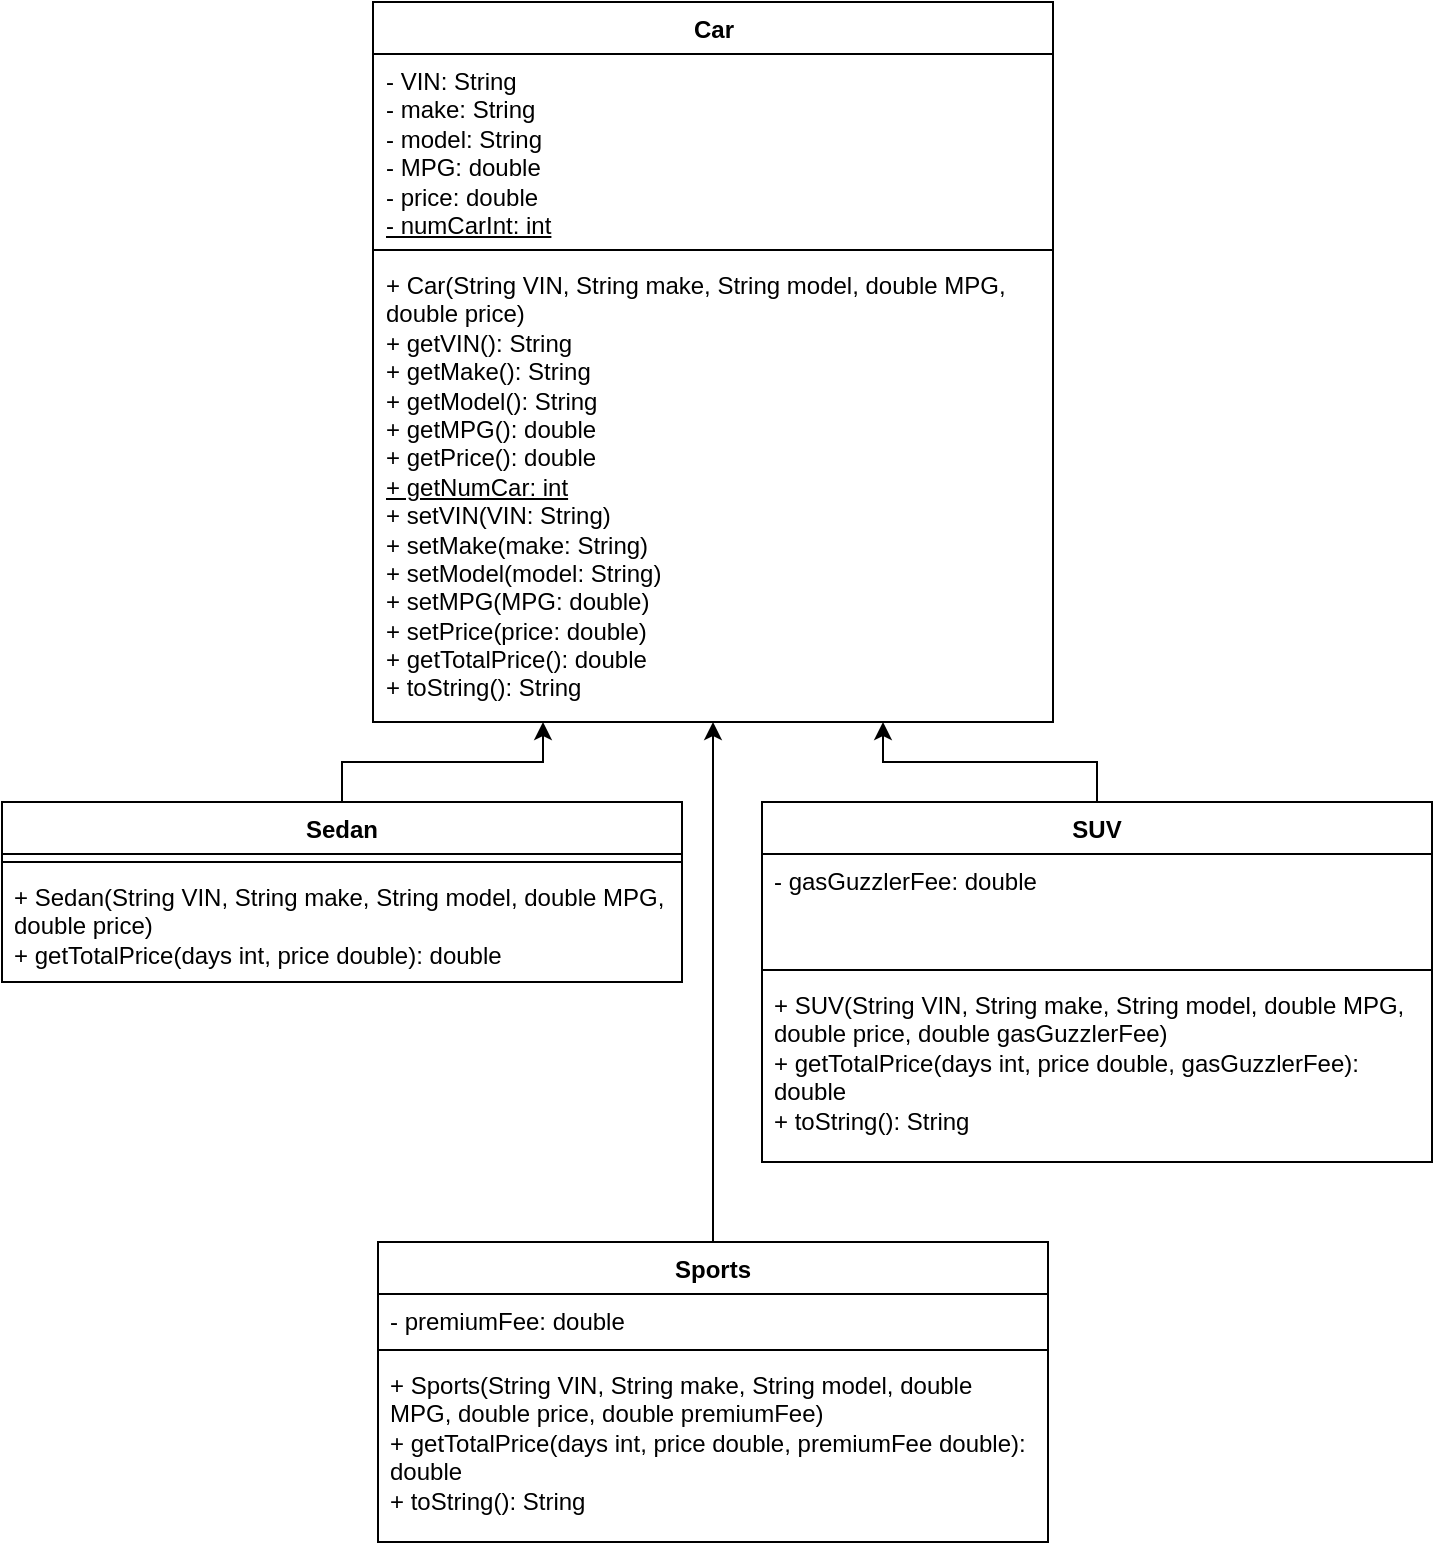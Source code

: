 <mxfile version="26.2.12">
  <diagram name="Page-1" id="dFNx9PWCOPS5y9BxhCDY">
    <mxGraphModel dx="786" dy="1128" grid="1" gridSize="10" guides="1" tooltips="1" connect="1" arrows="1" fold="1" page="1" pageScale="1" pageWidth="850" pageHeight="1100" math="0" shadow="0">
      <root>
        <mxCell id="0" />
        <mxCell id="1" parent="0" />
        <mxCell id="usK4ngnlHS8aIhoTFKn4-1" value="Car" style="swimlane;fontStyle=1;align=center;verticalAlign=top;childLayout=stackLayout;horizontal=1;startSize=26;horizontalStack=0;resizeParent=1;resizeParentMax=0;resizeLast=0;collapsible=1;marginBottom=0;whiteSpace=wrap;html=1;" parent="1" vertex="1">
          <mxGeometry x="253.5" y="180" width="340" height="360" as="geometry" />
        </mxCell>
        <mxCell id="usK4ngnlHS8aIhoTFKn4-2" value="&lt;div&gt;- VIN: String&lt;/div&gt;&lt;div&gt;- make: String&lt;/div&gt;&lt;div&gt;- model: String&lt;/div&gt;&lt;div&gt;- MPG: double&lt;/div&gt;&lt;div&gt;- price: double&lt;/div&gt;&lt;div&gt;&lt;u&gt;- numCarInt: int&lt;/u&gt;&lt;/div&gt;" style="text;strokeColor=none;fillColor=none;align=left;verticalAlign=top;spacingLeft=4;spacingRight=4;overflow=hidden;rotatable=0;points=[[0,0.5],[1,0.5]];portConstraint=eastwest;whiteSpace=wrap;html=1;" parent="usK4ngnlHS8aIhoTFKn4-1" vertex="1">
          <mxGeometry y="26" width="340" height="94" as="geometry" />
        </mxCell>
        <mxCell id="usK4ngnlHS8aIhoTFKn4-3" value="" style="line;strokeWidth=1;fillColor=none;align=left;verticalAlign=middle;spacingTop=-1;spacingLeft=3;spacingRight=3;rotatable=0;labelPosition=right;points=[];portConstraint=eastwest;strokeColor=inherit;" parent="usK4ngnlHS8aIhoTFKn4-1" vertex="1">
          <mxGeometry y="120" width="340" height="8" as="geometry" />
        </mxCell>
        <mxCell id="usK4ngnlHS8aIhoTFKn4-4" value="&lt;div&gt;+ Car(String VIN, String make, String model, double MPG, double price)&lt;/div&gt;&lt;div&gt;+ getVIN(): String&lt;/div&gt;&lt;div&gt;+ getMake(): String&lt;/div&gt;&lt;div&gt;+ getModel(): String&lt;/div&gt;&lt;div&gt;+ getMPG(): double&lt;/div&gt;&lt;div&gt;+ getPrice(): double&lt;/div&gt;&lt;div&gt;&lt;u&gt;+ getNumCar: int&lt;/u&gt;&lt;/div&gt;&lt;div&gt;+ setVIN(VIN: String)&lt;/div&gt;&lt;div&gt;+ setMake(make: String)&lt;/div&gt;&lt;div&gt;+ setModel(model: String)&lt;/div&gt;&lt;div&gt;+ setMPG(MPG: double)&lt;/div&gt;&lt;div&gt;+ setPrice(price: double)&lt;/div&gt;&lt;div&gt;+ getTotalPrice(): double&lt;/div&gt;&lt;div&gt;+ toString(): String&lt;/div&gt;" style="text;strokeColor=none;fillColor=none;align=left;verticalAlign=top;spacingLeft=4;spacingRight=4;overflow=hidden;rotatable=0;points=[[0,0.5],[1,0.5]];portConstraint=eastwest;whiteSpace=wrap;html=1;" parent="usK4ngnlHS8aIhoTFKn4-1" vertex="1">
          <mxGeometry y="128" width="340" height="232" as="geometry" />
        </mxCell>
        <mxCell id="waisnGI-N7LZda-zoIoA-20" style="edgeStyle=orthogonalEdgeStyle;rounded=0;orthogonalLoop=1;jettySize=auto;html=1;exitX=0.5;exitY=0;exitDx=0;exitDy=0;entryX=0.25;entryY=1;entryDx=0;entryDy=0;" parent="1" source="waisnGI-N7LZda-zoIoA-2" target="usK4ngnlHS8aIhoTFKn4-1" edge="1">
          <mxGeometry relative="1" as="geometry" />
        </mxCell>
        <mxCell id="waisnGI-N7LZda-zoIoA-2" value="Sedan" style="swimlane;fontStyle=1;align=center;verticalAlign=top;childLayout=stackLayout;horizontal=1;startSize=26;horizontalStack=0;resizeParent=1;resizeParentMax=0;resizeLast=0;collapsible=1;marginBottom=0;whiteSpace=wrap;html=1;" parent="1" vertex="1">
          <mxGeometry x="68" y="580" width="340" height="90" as="geometry" />
        </mxCell>
        <mxCell id="waisnGI-N7LZda-zoIoA-4" value="" style="line;strokeWidth=1;fillColor=none;align=left;verticalAlign=middle;spacingTop=-1;spacingLeft=3;spacingRight=3;rotatable=0;labelPosition=right;points=[];portConstraint=eastwest;strokeColor=inherit;" parent="waisnGI-N7LZda-zoIoA-2" vertex="1">
          <mxGeometry y="26" width="340" height="8" as="geometry" />
        </mxCell>
        <mxCell id="waisnGI-N7LZda-zoIoA-5" value="&lt;div&gt;+ Sedan(String VIN, String make, String model, double MPG, double price)&lt;/div&gt;&lt;div&gt;+ getTotalPrice(days int, price double): double&lt;/div&gt;" style="text;strokeColor=none;fillColor=none;align=left;verticalAlign=top;spacingLeft=4;spacingRight=4;overflow=hidden;rotatable=0;points=[[0,0.5],[1,0.5]];portConstraint=eastwest;whiteSpace=wrap;html=1;" parent="waisnGI-N7LZda-zoIoA-2" vertex="1">
          <mxGeometry y="34" width="340" height="56" as="geometry" />
        </mxCell>
        <mxCell id="waisnGI-N7LZda-zoIoA-22" style="edgeStyle=orthogonalEdgeStyle;rounded=0;orthogonalLoop=1;jettySize=auto;html=1;exitX=0.5;exitY=0;exitDx=0;exitDy=0;entryX=0.5;entryY=1;entryDx=0;entryDy=0;" parent="1" source="waisnGI-N7LZda-zoIoA-6" target="usK4ngnlHS8aIhoTFKn4-1" edge="1">
          <mxGeometry relative="1" as="geometry" />
        </mxCell>
        <mxCell id="waisnGI-N7LZda-zoIoA-6" value="Sports" style="swimlane;fontStyle=1;align=center;verticalAlign=top;childLayout=stackLayout;horizontal=1;startSize=26;horizontalStack=0;resizeParent=1;resizeParentMax=0;resizeLast=0;collapsible=1;marginBottom=0;whiteSpace=wrap;html=1;" parent="1" vertex="1">
          <mxGeometry x="256" y="800" width="335" height="150" as="geometry" />
        </mxCell>
        <mxCell id="waisnGI-N7LZda-zoIoA-7" value="- premiumFee: double" style="text;strokeColor=none;fillColor=none;align=left;verticalAlign=top;spacingLeft=4;spacingRight=4;overflow=hidden;rotatable=0;points=[[0,0.5],[1,0.5]];portConstraint=eastwest;whiteSpace=wrap;html=1;" parent="waisnGI-N7LZda-zoIoA-6" vertex="1">
          <mxGeometry y="26" width="335" height="24" as="geometry" />
        </mxCell>
        <mxCell id="waisnGI-N7LZda-zoIoA-8" value="" style="line;strokeWidth=1;fillColor=none;align=left;verticalAlign=middle;spacingTop=-1;spacingLeft=3;spacingRight=3;rotatable=0;labelPosition=right;points=[];portConstraint=eastwest;strokeColor=inherit;" parent="waisnGI-N7LZda-zoIoA-6" vertex="1">
          <mxGeometry y="50" width="335" height="8" as="geometry" />
        </mxCell>
        <mxCell id="waisnGI-N7LZda-zoIoA-9" value="&lt;div&gt;+ Sports(String VIN, String make, String model, double MPG, double price, double premiumFee)&lt;/div&gt;&lt;div&gt;+ getTotalPrice(days int, price double, premiumFee double): double&lt;/div&gt;&lt;div&gt;+ toString(): String&lt;/div&gt;" style="text;strokeColor=none;fillColor=none;align=left;verticalAlign=top;spacingLeft=4;spacingRight=4;overflow=hidden;rotatable=0;points=[[0,0.5],[1,0.5]];portConstraint=eastwest;whiteSpace=wrap;html=1;" parent="waisnGI-N7LZda-zoIoA-6" vertex="1">
          <mxGeometry y="58" width="335" height="92" as="geometry" />
        </mxCell>
        <mxCell id="waisnGI-N7LZda-zoIoA-21" style="edgeStyle=orthogonalEdgeStyle;rounded=0;orthogonalLoop=1;jettySize=auto;html=1;exitX=0.5;exitY=0;exitDx=0;exitDy=0;entryX=0.75;entryY=1;entryDx=0;entryDy=0;flowAnimation=0;strokeColor=default;" parent="1" source="waisnGI-N7LZda-zoIoA-10" target="usK4ngnlHS8aIhoTFKn4-1" edge="1">
          <mxGeometry relative="1" as="geometry" />
        </mxCell>
        <mxCell id="waisnGI-N7LZda-zoIoA-10" value="SUV" style="swimlane;fontStyle=1;align=center;verticalAlign=top;childLayout=stackLayout;horizontal=1;startSize=26;horizontalStack=0;resizeParent=1;resizeParentMax=0;resizeLast=0;collapsible=1;marginBottom=0;whiteSpace=wrap;html=1;" parent="1" vertex="1">
          <mxGeometry x="448" y="580" width="335" height="180" as="geometry" />
        </mxCell>
        <mxCell id="waisnGI-N7LZda-zoIoA-11" value="- gasGuzzlerFee: double" style="text;strokeColor=none;fillColor=none;align=left;verticalAlign=top;spacingLeft=4;spacingRight=4;overflow=hidden;rotatable=0;points=[[0,0.5],[1,0.5]];portConstraint=eastwest;whiteSpace=wrap;html=1;" parent="waisnGI-N7LZda-zoIoA-10" vertex="1">
          <mxGeometry y="26" width="335" height="54" as="geometry" />
        </mxCell>
        <mxCell id="waisnGI-N7LZda-zoIoA-12" value="" style="line;strokeWidth=1;fillColor=none;align=left;verticalAlign=middle;spacingTop=-1;spacingLeft=3;spacingRight=3;rotatable=0;labelPosition=right;points=[];portConstraint=eastwest;strokeColor=inherit;" parent="waisnGI-N7LZda-zoIoA-10" vertex="1">
          <mxGeometry y="80" width="335" height="8" as="geometry" />
        </mxCell>
        <mxCell id="waisnGI-N7LZda-zoIoA-13" value="&lt;div&gt;+ SUV(String VIN, String make, String model, double MPG, double price, double gasGuzzlerFee)&lt;/div&gt;&lt;div&gt;+ getTotalPrice(days int, price double, gasGuzzlerFee): double&lt;/div&gt;&lt;div&gt;+ toString(): String&lt;/div&gt;" style="text;strokeColor=none;fillColor=none;align=left;verticalAlign=top;spacingLeft=4;spacingRight=4;overflow=hidden;rotatable=0;points=[[0,0.5],[1,0.5]];portConstraint=eastwest;whiteSpace=wrap;html=1;" parent="waisnGI-N7LZda-zoIoA-10" vertex="1">
          <mxGeometry y="88" width="335" height="92" as="geometry" />
        </mxCell>
      </root>
    </mxGraphModel>
  </diagram>
</mxfile>
